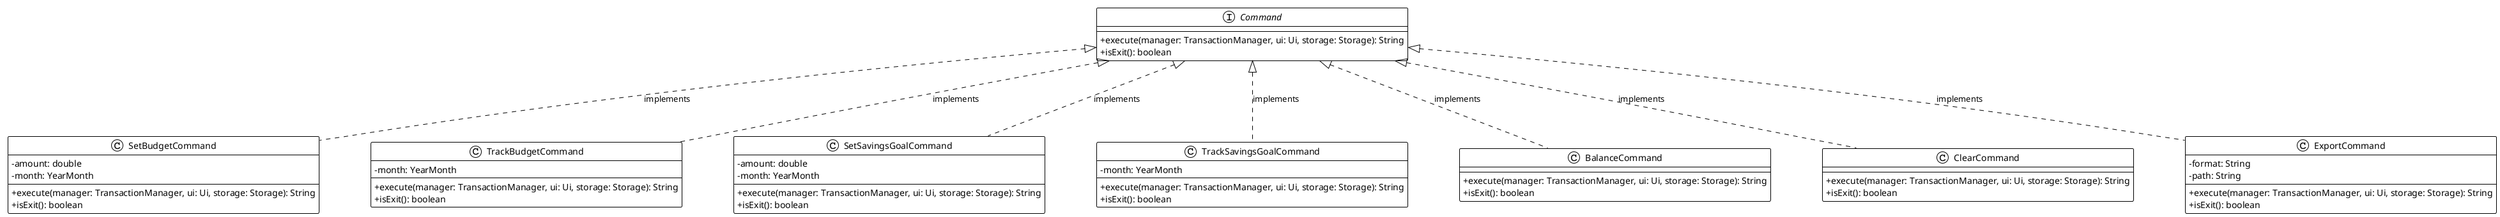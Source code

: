 @startuml
!theme plain
skinparam classAttributeIconSize 0
skinparam nodesep 80
skinparam ranksep 100

interface Command {
  +execute(manager: TransactionManager, ui: Ui, storage: Storage): String
  +isExit(): boolean
}

class SetBudgetCommand {
  -amount: double
  -month: YearMonth
  +execute(manager: TransactionManager, ui: Ui, storage: Storage): String
  +isExit(): boolean
}

class TrackBudgetCommand {
  -month: YearMonth
  +execute(manager: TransactionManager, ui: Ui, storage: Storage): String
  +isExit(): boolean
}

class SetSavingsGoalCommand {
  -amount: double
  -month: YearMonth
  +execute(manager: TransactionManager, ui: Ui, storage: Storage): String
  +isExit(): boolean
}

class TrackSavingsGoalCommand {
  -month: YearMonth
  +execute(manager: TransactionManager, ui: Ui, storage: Storage): String
  +isExit(): boolean
}

class BalanceCommand {
  +execute(manager: TransactionManager, ui: Ui, storage: Storage): String
  +isExit(): boolean
}

class ClearCommand {
  +execute(manager: TransactionManager, ui: Ui, storage: Storage): String
  +isExit(): boolean
}

class ExportCommand {
  -format: String
  -path: String
  +execute(manager: TransactionManager, ui: Ui, storage: Storage): String
  +isExit(): boolean
}

Command <|.. SetBudgetCommand : implements
Command <|.. TrackBudgetCommand : implements
Command <|.. SetSavingsGoalCommand : implements
Command <|.. TrackSavingsGoalCommand : implements
Command <|.. BalanceCommand : implements
Command <|.. ClearCommand : implements
Command <|.. ExportCommand : implements

@enduml